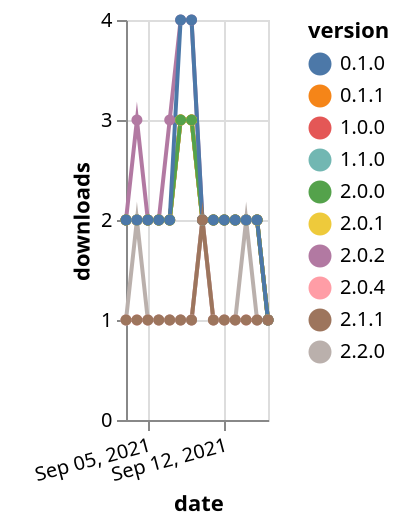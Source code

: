 {"$schema": "https://vega.github.io/schema/vega-lite/v5.json", "description": "A simple bar chart with embedded data.", "data": {"values": [{"date": "2021-09-03", "total": 2475, "delta": 2, "version": "2.0.2"}, {"date": "2021-09-04", "total": 2478, "delta": 3, "version": "2.0.2"}, {"date": "2021-09-05", "total": 2480, "delta": 2, "version": "2.0.2"}, {"date": "2021-09-06", "total": 2482, "delta": 2, "version": "2.0.2"}, {"date": "2021-09-07", "total": 2485, "delta": 3, "version": "2.0.2"}, {"date": "2021-09-08", "total": 2489, "delta": 4, "version": "2.0.2"}, {"date": "2021-09-09", "total": 2493, "delta": 4, "version": "2.0.2"}, {"date": "2021-09-10", "total": 2495, "delta": 2, "version": "2.0.2"}, {"date": "2021-09-11", "total": 2497, "delta": 2, "version": "2.0.2"}, {"date": "2021-09-12", "total": 2499, "delta": 2, "version": "2.0.2"}, {"date": "2021-09-13", "total": 2501, "delta": 2, "version": "2.0.2"}, {"date": "2021-09-14", "total": 2503, "delta": 2, "version": "2.0.2"}, {"date": "2021-09-15", "total": 2505, "delta": 2, "version": "2.0.2"}, {"date": "2021-09-16", "total": 2506, "delta": 1, "version": "2.0.2"}, {"date": "2021-09-03", "total": 2282, "delta": 2, "version": "1.1.0"}, {"date": "2021-09-04", "total": 2284, "delta": 2, "version": "1.1.0"}, {"date": "2021-09-05", "total": 2286, "delta": 2, "version": "1.1.0"}, {"date": "2021-09-06", "total": 2288, "delta": 2, "version": "1.1.0"}, {"date": "2021-09-07", "total": 2290, "delta": 2, "version": "1.1.0"}, {"date": "2021-09-08", "total": 2293, "delta": 3, "version": "1.1.0"}, {"date": "2021-09-09", "total": 2296, "delta": 3, "version": "1.1.0"}, {"date": "2021-09-10", "total": 2298, "delta": 2, "version": "1.1.0"}, {"date": "2021-09-11", "total": 2300, "delta": 2, "version": "1.1.0"}, {"date": "2021-09-12", "total": 2302, "delta": 2, "version": "1.1.0"}, {"date": "2021-09-13", "total": 2304, "delta": 2, "version": "1.1.0"}, {"date": "2021-09-14", "total": 2306, "delta": 2, "version": "1.1.0"}, {"date": "2021-09-15", "total": 2308, "delta": 2, "version": "1.1.0"}, {"date": "2021-09-16", "total": 2309, "delta": 1, "version": "1.1.0"}, {"date": "2021-09-03", "total": 251, "delta": 1, "version": "2.0.4"}, {"date": "2021-09-04", "total": 252, "delta": 1, "version": "2.0.4"}, {"date": "2021-09-05", "total": 253, "delta": 1, "version": "2.0.4"}, {"date": "2021-09-06", "total": 254, "delta": 1, "version": "2.0.4"}, {"date": "2021-09-07", "total": 255, "delta": 1, "version": "2.0.4"}, {"date": "2021-09-08", "total": 256, "delta": 1, "version": "2.0.4"}, {"date": "2021-09-09", "total": 257, "delta": 1, "version": "2.0.4"}, {"date": "2021-09-10", "total": 259, "delta": 2, "version": "2.0.4"}, {"date": "2021-09-11", "total": 260, "delta": 1, "version": "2.0.4"}, {"date": "2021-09-12", "total": 261, "delta": 1, "version": "2.0.4"}, {"date": "2021-09-13", "total": 262, "delta": 1, "version": "2.0.4"}, {"date": "2021-09-14", "total": 263, "delta": 1, "version": "2.0.4"}, {"date": "2021-09-15", "total": 264, "delta": 1, "version": "2.0.4"}, {"date": "2021-09-16", "total": 265, "delta": 1, "version": "2.0.4"}, {"date": "2021-09-03", "total": 2264, "delta": 2, "version": "1.0.0"}, {"date": "2021-09-04", "total": 2266, "delta": 2, "version": "1.0.0"}, {"date": "2021-09-05", "total": 2268, "delta": 2, "version": "1.0.0"}, {"date": "2021-09-06", "total": 2270, "delta": 2, "version": "1.0.0"}, {"date": "2021-09-07", "total": 2272, "delta": 2, "version": "1.0.0"}, {"date": "2021-09-08", "total": 2275, "delta": 3, "version": "1.0.0"}, {"date": "2021-09-09", "total": 2278, "delta": 3, "version": "1.0.0"}, {"date": "2021-09-10", "total": 2280, "delta": 2, "version": "1.0.0"}, {"date": "2021-09-11", "total": 2282, "delta": 2, "version": "1.0.0"}, {"date": "2021-09-12", "total": 2284, "delta": 2, "version": "1.0.0"}, {"date": "2021-09-13", "total": 2286, "delta": 2, "version": "1.0.0"}, {"date": "2021-09-14", "total": 2288, "delta": 2, "version": "1.0.0"}, {"date": "2021-09-15", "total": 2290, "delta": 2, "version": "1.0.0"}, {"date": "2021-09-16", "total": 2291, "delta": 1, "version": "1.0.0"}, {"date": "2021-09-03", "total": 2297, "delta": 2, "version": "0.1.1"}, {"date": "2021-09-04", "total": 2299, "delta": 2, "version": "0.1.1"}, {"date": "2021-09-05", "total": 2301, "delta": 2, "version": "0.1.1"}, {"date": "2021-09-06", "total": 2303, "delta": 2, "version": "0.1.1"}, {"date": "2021-09-07", "total": 2305, "delta": 2, "version": "0.1.1"}, {"date": "2021-09-08", "total": 2308, "delta": 3, "version": "0.1.1"}, {"date": "2021-09-09", "total": 2311, "delta": 3, "version": "0.1.1"}, {"date": "2021-09-10", "total": 2313, "delta": 2, "version": "0.1.1"}, {"date": "2021-09-11", "total": 2315, "delta": 2, "version": "0.1.1"}, {"date": "2021-09-12", "total": 2317, "delta": 2, "version": "0.1.1"}, {"date": "2021-09-13", "total": 2319, "delta": 2, "version": "0.1.1"}, {"date": "2021-09-14", "total": 2321, "delta": 2, "version": "0.1.1"}, {"date": "2021-09-15", "total": 2323, "delta": 2, "version": "0.1.1"}, {"date": "2021-09-16", "total": 2324, "delta": 1, "version": "0.1.1"}, {"date": "2021-09-03", "total": 2236, "delta": 2, "version": "2.0.1"}, {"date": "2021-09-04", "total": 2238, "delta": 2, "version": "2.0.1"}, {"date": "2021-09-05", "total": 2240, "delta": 2, "version": "2.0.1"}, {"date": "2021-09-06", "total": 2242, "delta": 2, "version": "2.0.1"}, {"date": "2021-09-07", "total": 2244, "delta": 2, "version": "2.0.1"}, {"date": "2021-09-08", "total": 2247, "delta": 3, "version": "2.0.1"}, {"date": "2021-09-09", "total": 2250, "delta": 3, "version": "2.0.1"}, {"date": "2021-09-10", "total": 2252, "delta": 2, "version": "2.0.1"}, {"date": "2021-09-11", "total": 2254, "delta": 2, "version": "2.0.1"}, {"date": "2021-09-12", "total": 2256, "delta": 2, "version": "2.0.1"}, {"date": "2021-09-13", "total": 2258, "delta": 2, "version": "2.0.1"}, {"date": "2021-09-14", "total": 2260, "delta": 2, "version": "2.0.1"}, {"date": "2021-09-15", "total": 2262, "delta": 2, "version": "2.0.1"}, {"date": "2021-09-16", "total": 2263, "delta": 1, "version": "2.0.1"}, {"date": "2021-09-03", "total": 2237, "delta": 2, "version": "2.0.0"}, {"date": "2021-09-04", "total": 2239, "delta": 2, "version": "2.0.0"}, {"date": "2021-09-05", "total": 2241, "delta": 2, "version": "2.0.0"}, {"date": "2021-09-06", "total": 2243, "delta": 2, "version": "2.0.0"}, {"date": "2021-09-07", "total": 2245, "delta": 2, "version": "2.0.0"}, {"date": "2021-09-08", "total": 2248, "delta": 3, "version": "2.0.0"}, {"date": "2021-09-09", "total": 2251, "delta": 3, "version": "2.0.0"}, {"date": "2021-09-10", "total": 2253, "delta": 2, "version": "2.0.0"}, {"date": "2021-09-11", "total": 2255, "delta": 2, "version": "2.0.0"}, {"date": "2021-09-12", "total": 2257, "delta": 2, "version": "2.0.0"}, {"date": "2021-09-13", "total": 2259, "delta": 2, "version": "2.0.0"}, {"date": "2021-09-14", "total": 2261, "delta": 2, "version": "2.0.0"}, {"date": "2021-09-15", "total": 2263, "delta": 2, "version": "2.0.0"}, {"date": "2021-09-16", "total": 2264, "delta": 1, "version": "2.0.0"}, {"date": "2021-09-03", "total": 246, "delta": 1, "version": "2.2.0"}, {"date": "2021-09-04", "total": 248, "delta": 2, "version": "2.2.0"}, {"date": "2021-09-05", "total": 249, "delta": 1, "version": "2.2.0"}, {"date": "2021-09-06", "total": 250, "delta": 1, "version": "2.2.0"}, {"date": "2021-09-07", "total": 251, "delta": 1, "version": "2.2.0"}, {"date": "2021-09-08", "total": 252, "delta": 1, "version": "2.2.0"}, {"date": "2021-09-09", "total": 253, "delta": 1, "version": "2.2.0"}, {"date": "2021-09-10", "total": 255, "delta": 2, "version": "2.2.0"}, {"date": "2021-09-11", "total": 256, "delta": 1, "version": "2.2.0"}, {"date": "2021-09-12", "total": 257, "delta": 1, "version": "2.2.0"}, {"date": "2021-09-13", "total": 258, "delta": 1, "version": "2.2.0"}, {"date": "2021-09-14", "total": 260, "delta": 2, "version": "2.2.0"}, {"date": "2021-09-15", "total": 261, "delta": 1, "version": "2.2.0"}, {"date": "2021-09-16", "total": 262, "delta": 1, "version": "2.2.0"}, {"date": "2021-09-03", "total": 2939, "delta": 2, "version": "0.1.0"}, {"date": "2021-09-04", "total": 2941, "delta": 2, "version": "0.1.0"}, {"date": "2021-09-05", "total": 2943, "delta": 2, "version": "0.1.0"}, {"date": "2021-09-06", "total": 2945, "delta": 2, "version": "0.1.0"}, {"date": "2021-09-07", "total": 2947, "delta": 2, "version": "0.1.0"}, {"date": "2021-09-08", "total": 2951, "delta": 4, "version": "0.1.0"}, {"date": "2021-09-09", "total": 2955, "delta": 4, "version": "0.1.0"}, {"date": "2021-09-10", "total": 2957, "delta": 2, "version": "0.1.0"}, {"date": "2021-09-11", "total": 2959, "delta": 2, "version": "0.1.0"}, {"date": "2021-09-12", "total": 2961, "delta": 2, "version": "0.1.0"}, {"date": "2021-09-13", "total": 2963, "delta": 2, "version": "0.1.0"}, {"date": "2021-09-14", "total": 2965, "delta": 2, "version": "0.1.0"}, {"date": "2021-09-15", "total": 2967, "delta": 2, "version": "0.1.0"}, {"date": "2021-09-16", "total": 2968, "delta": 1, "version": "0.1.0"}, {"date": "2021-09-03", "total": 296, "delta": 1, "version": "2.1.1"}, {"date": "2021-09-04", "total": 297, "delta": 1, "version": "2.1.1"}, {"date": "2021-09-05", "total": 298, "delta": 1, "version": "2.1.1"}, {"date": "2021-09-06", "total": 299, "delta": 1, "version": "2.1.1"}, {"date": "2021-09-07", "total": 300, "delta": 1, "version": "2.1.1"}, {"date": "2021-09-08", "total": 301, "delta": 1, "version": "2.1.1"}, {"date": "2021-09-09", "total": 302, "delta": 1, "version": "2.1.1"}, {"date": "2021-09-10", "total": 304, "delta": 2, "version": "2.1.1"}, {"date": "2021-09-11", "total": 305, "delta": 1, "version": "2.1.1"}, {"date": "2021-09-12", "total": 306, "delta": 1, "version": "2.1.1"}, {"date": "2021-09-13", "total": 307, "delta": 1, "version": "2.1.1"}, {"date": "2021-09-14", "total": 308, "delta": 1, "version": "2.1.1"}, {"date": "2021-09-15", "total": 309, "delta": 1, "version": "2.1.1"}, {"date": "2021-09-16", "total": 310, "delta": 1, "version": "2.1.1"}]}, "width": "container", "mark": {"type": "line", "point": {"filled": true}}, "encoding": {"x": {"field": "date", "type": "temporal", "timeUnit": "yearmonthdate", "title": "date", "axis": {"labelAngle": -15}}, "y": {"field": "delta", "type": "quantitative", "title": "downloads"}, "color": {"field": "version", "type": "nominal"}, "tooltip": {"field": "delta"}}}